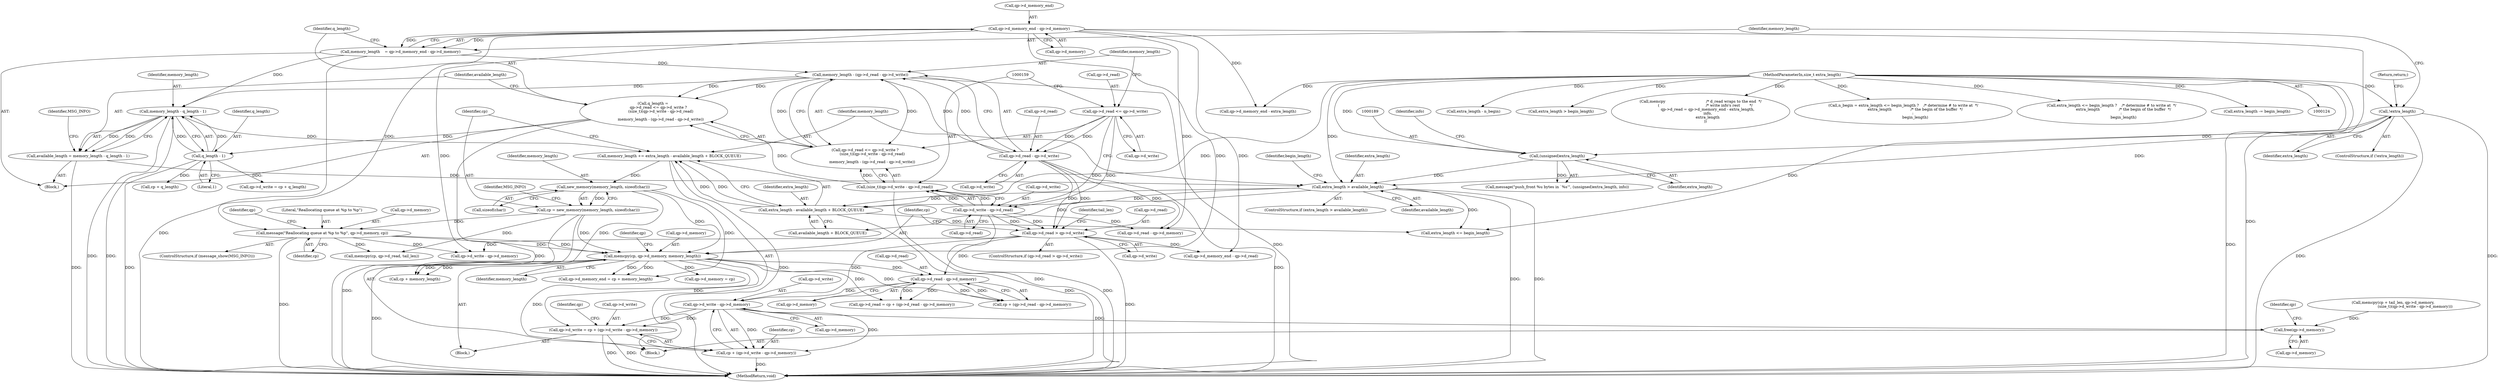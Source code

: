digraph "0_yodl_fd85f8c94182558ff1480d06a236d6fb927979a3@API" {
"1000299" [label="(Call,qp->d_write - qp->d_memory)"];
"1000220" [label="(Call,qp->d_read > qp->d_write)"];
"1000160" [label="(Call,qp->d_write - qp->d_read)"];
"1000151" [label="(Call,qp->d_read <= qp->d_write)"];
"1000169" [label="(Call,qp->d_read - qp->d_write)"];
"1000286" [label="(Call,qp->d_read - qp->d_memory)"];
"1000274" [label="(Call,memcpy(cp, qp->d_memory, memory_length))"];
"1000213" [label="(Call,message(\"Reallocating queue at %p to %p\", qp->d_memory, cp))"];
"1000141" [label="(Call,qp->d_memory_end - qp->d_memory)"];
"1000204" [label="(Call,cp = new_memory(memory_length, sizeof(char)))"];
"1000206" [label="(Call,new_memory(memory_length, sizeof(char)))"];
"1000197" [label="(Call,memory_length += extra_length - available_length + BLOCK_QUEUE)"];
"1000199" [label="(Call,extra_length - available_length + BLOCK_QUEUE)"];
"1000193" [label="(Call,extra_length > available_length)"];
"1000188" [label="(Call,(unsigned)extra_length)"];
"1000136" [label="(Call,!extra_length)"];
"1000126" [label="(MethodParameterIn,size_t extra_length)"];
"1000176" [label="(Call,available_length = memory_length - q_length - 1)"];
"1000178" [label="(Call,memory_length - q_length - 1)"];
"1000167" [label="(Call,memory_length - (qp->d_read - qp->d_write))"];
"1000139" [label="(Call,memory_length    = qp->d_memory_end - qp->d_memory)"];
"1000180" [label="(Call,q_length - 1)"];
"1000148" [label="(Call,q_length = \n        qp->d_read <= qp->d_write ?\n            (size_t)(qp->d_write - qp->d_read)\n        :\n            memory_length - (qp->d_read - qp->d_write))"];
"1000158" [label="(Call,(size_t)(qp->d_write - qp->d_read))"];
"1000293" [label="(Call,qp->d_write = cp + (qp->d_write - qp->d_memory))"];
"1000297" [label="(Call,cp + (qp->d_write - qp->d_memory))"];
"1000306" [label="(Call,free(qp->d_memory))"];
"1000192" [label="(ControlStructure,if (extra_length > available_length))"];
"1000317" [label="(Call,qp->d_memory = cp)"];
"1000194" [label="(Identifier,extra_length)"];
"1000126" [label="(MethodParameterIn,size_t extra_length)"];
"1000347" [label="(Call,extra_length - n_begin)"];
"1000307" [label="(Call,qp->d_memory)"];
"1000178" [label="(Call,memory_length - q_length - 1)"];
"1000290" [label="(Call,qp->d_memory)"];
"1000286" [label="(Call,qp->d_read - qp->d_memory)"];
"1000151" [label="(Call,qp->d_read <= qp->d_write)"];
"1000213" [label="(Call,message(\"Reallocating queue at %p to %p\", qp->d_memory, cp))"];
"1000287" [label="(Call,qp->d_read)"];
"1000282" [label="(Identifier,qp)"];
"1000208" [label="(Call,sizeof(char))"];
"1000168" [label="(Identifier,memory_length)"];
"1000371" [label="(MethodReturn,void)"];
"1000224" [label="(Call,qp->d_write)"];
"1000161" [label="(Call,qp->d_write)"];
"1000186" [label="(Call,message(\"push_front %u bytes in `%s'\", (unsigned)extra_length, info))"];
"1000352" [label="(Call,extra_length > begin_length)"];
"1000176" [label="(Call,available_length = memory_length - q_length - 1)"];
"1000306" [label="(Call,free(qp->d_memory))"];
"1000139" [label="(Call,memory_length    = qp->d_memory_end - qp->d_memory)"];
"1000359" [label="(Call,memcpy                                  /* d_read wraps to the end  */\n        (                                       /* write info's rest        */\n            qp->d_read = qp->d_memory_end - extra_length,\n            info,\n            extra_length\n        ))"];
"1000148" [label="(Call,q_length = \n        qp->d_read <= qp->d_write ?\n            (size_t)(qp->d_write - qp->d_read)\n        :\n            memory_length - (qp->d_read - qp->d_write))"];
"1000145" [label="(Call,qp->d_memory)"];
"1000220" [label="(Call,qp->d_read > qp->d_write)"];
"1000196" [label="(Block,)"];
"1000128" [label="(Block,)"];
"1000274" [label="(Call,memcpy(cp, qp->d_memory, memory_length))"];
"1000158" [label="(Call,(size_t)(qp->d_write - qp->d_read))"];
"1000199" [label="(Call,extra_length - available_length + BLOCK_QUEUE)"];
"1000264" [label="(Call,cp + q_length)"];
"1000280" [label="(Call,qp->d_read = cp + (qp->d_read - qp->d_memory))"];
"1000212" [label="(Identifier,MSG_INFO)"];
"1000190" [label="(Identifier,extra_length)"];
"1000200" [label="(Identifier,extra_length)"];
"1000197" [label="(Call,memory_length += extra_length - available_length + BLOCK_QUEUE)"];
"1000279" [label="(Identifier,memory_length)"];
"1000312" [label="(Identifier,qp)"];
"1000231" [label="(Call,qp->d_memory_end - qp->d_read)"];
"1000140" [label="(Identifier,memory_length)"];
"1000137" [label="(Identifier,extra_length)"];
"1000230" [label="(Identifier,tail_len)"];
"1000206" [label="(Call,new_memory(memory_length, sizeof(char)))"];
"1000303" [label="(Call,qp->d_memory)"];
"1000276" [label="(Call,qp->d_memory)"];
"1000323" [label="(Identifier,begin_length)"];
"1000273" [label="(Block,)"];
"1000275" [label="(Identifier,cp)"];
"1000215" [label="(Call,qp->d_memory)"];
"1000218" [label="(Identifier,cp)"];
"1000210" [label="(ControlStructure,if (message_show(MSG_INFO)))"];
"1000221" [label="(Call,qp->d_read)"];
"1000169" [label="(Call,qp->d_read - qp->d_write)"];
"1000185" [label="(Identifier,MSG_INFO)"];
"1000160" [label="(Call,qp->d_write - qp->d_read)"];
"1000205" [label="(Identifier,cp)"];
"1000193" [label="(Call,extra_length > available_length)"];
"1000177" [label="(Identifier,available_length)"];
"1000182" [label="(Literal,1)"];
"1000219" [label="(ControlStructure,if (qp->d_read > qp->d_write))"];
"1000222" [label="(Identifier,qp)"];
"1000138" [label="(Return,return;)"];
"1000141" [label="(Call,qp->d_memory_end - qp->d_memory)"];
"1000149" [label="(Identifier,q_length)"];
"1000155" [label="(Call,qp->d_write)"];
"1000195" [label="(Identifier,available_length)"];
"1000191" [label="(Identifier,info)"];
"1000135" [label="(ControlStructure,if (!extra_length))"];
"1000253" [label="(Call,qp->d_write - qp->d_memory)"];
"1000201" [label="(Call,available_length + BLOCK_QUEUE)"];
"1000308" [label="(Identifier,qp)"];
"1000170" [label="(Call,qp->d_read)"];
"1000299" [label="(Call,qp->d_write - qp->d_memory)"];
"1000331" [label="(Call,n_begin = extra_length <= begin_length ?    /* determine # to write at  */\n                    extra_length                /* the begin of the buffer  */\n                :\n                    begin_length)"];
"1000297" [label="(Call,cp + (qp->d_write - qp->d_memory))"];
"1000294" [label="(Call,qp->d_write)"];
"1000298" [label="(Identifier,cp)"];
"1000198" [label="(Identifier,memory_length)"];
"1000334" [label="(Call,extra_length <= begin_length)"];
"1000324" [label="(Call,qp->d_read - qp->d_memory)"];
"1000333" [label="(Call,extra_length <= begin_length ?    /* determine # to write at  */\n                    extra_length                /* the begin of the buffer  */\n                :\n                    begin_length)"];
"1000364" [label="(Call,qp->d_memory_end - extra_length)"];
"1000150" [label="(Call,qp->d_read <= qp->d_write ?\n            (size_t)(qp->d_write - qp->d_read)\n        :\n            memory_length - (qp->d_read - qp->d_write))"];
"1000238" [label="(Call,memcpy(cp, qp->d_read, tail_len))"];
"1000142" [label="(Call,qp->d_memory_end)"];
"1000179" [label="(Identifier,memory_length)"];
"1000181" [label="(Identifier,q_length)"];
"1000214" [label="(Literal,\"Reallocating queue at %p to %p\")"];
"1000314" [label="(Call,cp + memory_length)"];
"1000188" [label="(Call,(unsigned)extra_length)"];
"1000310" [label="(Call,qp->d_memory_end = cp + memory_length)"];
"1000284" [label="(Call,cp + (qp->d_read - qp->d_memory))"];
"1000152" [label="(Call,qp->d_read)"];
"1000173" [label="(Call,qp->d_write)"];
"1000244" [label="(Call,memcpy(cp + tail_len, qp->d_memory, \n                                    (size_t)(qp->d_write - qp->d_memory)))"];
"1000136" [label="(Call,!extra_length)"];
"1000164" [label="(Call,qp->d_read)"];
"1000300" [label="(Call,qp->d_write)"];
"1000260" [label="(Call,qp->d_write = cp + q_length)"];
"1000180" [label="(Call,q_length - 1)"];
"1000207" [label="(Identifier,memory_length)"];
"1000204" [label="(Call,cp = new_memory(memory_length, sizeof(char)))"];
"1000293" [label="(Call,qp->d_write = cp + (qp->d_write - qp->d_memory))"];
"1000356" [label="(Call,extra_length -= begin_length)"];
"1000167" [label="(Call,memory_length - (qp->d_read - qp->d_write))"];
"1000299" -> "1000297"  [label="AST: "];
"1000299" -> "1000303"  [label="CFG: "];
"1000300" -> "1000299"  [label="AST: "];
"1000303" -> "1000299"  [label="AST: "];
"1000297" -> "1000299"  [label="CFG: "];
"1000299" -> "1000293"  [label="DDG: "];
"1000299" -> "1000293"  [label="DDG: "];
"1000299" -> "1000297"  [label="DDG: "];
"1000299" -> "1000297"  [label="DDG: "];
"1000220" -> "1000299"  [label="DDG: "];
"1000286" -> "1000299"  [label="DDG: "];
"1000299" -> "1000306"  [label="DDG: "];
"1000220" -> "1000219"  [label="AST: "];
"1000220" -> "1000224"  [label="CFG: "];
"1000221" -> "1000220"  [label="AST: "];
"1000224" -> "1000220"  [label="AST: "];
"1000230" -> "1000220"  [label="CFG: "];
"1000275" -> "1000220"  [label="CFG: "];
"1000220" -> "1000371"  [label="DDG: "];
"1000160" -> "1000220"  [label="DDG: "];
"1000160" -> "1000220"  [label="DDG: "];
"1000169" -> "1000220"  [label="DDG: "];
"1000169" -> "1000220"  [label="DDG: "];
"1000220" -> "1000231"  [label="DDG: "];
"1000220" -> "1000253"  [label="DDG: "];
"1000220" -> "1000286"  [label="DDG: "];
"1000160" -> "1000158"  [label="AST: "];
"1000160" -> "1000164"  [label="CFG: "];
"1000161" -> "1000160"  [label="AST: "];
"1000164" -> "1000160"  [label="AST: "];
"1000158" -> "1000160"  [label="CFG: "];
"1000160" -> "1000371"  [label="DDG: "];
"1000160" -> "1000158"  [label="DDG: "];
"1000160" -> "1000158"  [label="DDG: "];
"1000151" -> "1000160"  [label="DDG: "];
"1000151" -> "1000160"  [label="DDG: "];
"1000160" -> "1000324"  [label="DDG: "];
"1000151" -> "1000150"  [label="AST: "];
"1000151" -> "1000155"  [label="CFG: "];
"1000152" -> "1000151"  [label="AST: "];
"1000155" -> "1000151"  [label="AST: "];
"1000159" -> "1000151"  [label="CFG: "];
"1000168" -> "1000151"  [label="CFG: "];
"1000151" -> "1000169"  [label="DDG: "];
"1000151" -> "1000169"  [label="DDG: "];
"1000169" -> "1000167"  [label="AST: "];
"1000169" -> "1000173"  [label="CFG: "];
"1000170" -> "1000169"  [label="AST: "];
"1000173" -> "1000169"  [label="AST: "];
"1000167" -> "1000169"  [label="CFG: "];
"1000169" -> "1000371"  [label="DDG: "];
"1000169" -> "1000167"  [label="DDG: "];
"1000169" -> "1000167"  [label="DDG: "];
"1000169" -> "1000324"  [label="DDG: "];
"1000286" -> "1000284"  [label="AST: "];
"1000286" -> "1000290"  [label="CFG: "];
"1000287" -> "1000286"  [label="AST: "];
"1000290" -> "1000286"  [label="AST: "];
"1000284" -> "1000286"  [label="CFG: "];
"1000286" -> "1000280"  [label="DDG: "];
"1000286" -> "1000280"  [label="DDG: "];
"1000286" -> "1000284"  [label="DDG: "];
"1000286" -> "1000284"  [label="DDG: "];
"1000274" -> "1000286"  [label="DDG: "];
"1000274" -> "1000273"  [label="AST: "];
"1000274" -> "1000279"  [label="CFG: "];
"1000275" -> "1000274"  [label="AST: "];
"1000276" -> "1000274"  [label="AST: "];
"1000279" -> "1000274"  [label="AST: "];
"1000282" -> "1000274"  [label="CFG: "];
"1000274" -> "1000371"  [label="DDG: "];
"1000213" -> "1000274"  [label="DDG: "];
"1000213" -> "1000274"  [label="DDG: "];
"1000204" -> "1000274"  [label="DDG: "];
"1000141" -> "1000274"  [label="DDG: "];
"1000206" -> "1000274"  [label="DDG: "];
"1000274" -> "1000280"  [label="DDG: "];
"1000274" -> "1000284"  [label="DDG: "];
"1000274" -> "1000293"  [label="DDG: "];
"1000274" -> "1000297"  [label="DDG: "];
"1000274" -> "1000310"  [label="DDG: "];
"1000274" -> "1000310"  [label="DDG: "];
"1000274" -> "1000314"  [label="DDG: "];
"1000274" -> "1000314"  [label="DDG: "];
"1000274" -> "1000317"  [label="DDG: "];
"1000213" -> "1000210"  [label="AST: "];
"1000213" -> "1000218"  [label="CFG: "];
"1000214" -> "1000213"  [label="AST: "];
"1000215" -> "1000213"  [label="AST: "];
"1000218" -> "1000213"  [label="AST: "];
"1000222" -> "1000213"  [label="CFG: "];
"1000213" -> "1000371"  [label="DDG: "];
"1000141" -> "1000213"  [label="DDG: "];
"1000204" -> "1000213"  [label="DDG: "];
"1000213" -> "1000238"  [label="DDG: "];
"1000213" -> "1000253"  [label="DDG: "];
"1000141" -> "1000139"  [label="AST: "];
"1000141" -> "1000145"  [label="CFG: "];
"1000142" -> "1000141"  [label="AST: "];
"1000145" -> "1000141"  [label="AST: "];
"1000139" -> "1000141"  [label="CFG: "];
"1000141" -> "1000371"  [label="DDG: "];
"1000141" -> "1000139"  [label="DDG: "];
"1000141" -> "1000139"  [label="DDG: "];
"1000141" -> "1000231"  [label="DDG: "];
"1000141" -> "1000253"  [label="DDG: "];
"1000141" -> "1000324"  [label="DDG: "];
"1000141" -> "1000364"  [label="DDG: "];
"1000204" -> "1000196"  [label="AST: "];
"1000204" -> "1000206"  [label="CFG: "];
"1000205" -> "1000204"  [label="AST: "];
"1000206" -> "1000204"  [label="AST: "];
"1000212" -> "1000204"  [label="CFG: "];
"1000204" -> "1000371"  [label="DDG: "];
"1000206" -> "1000204"  [label="DDG: "];
"1000204" -> "1000238"  [label="DDG: "];
"1000206" -> "1000208"  [label="CFG: "];
"1000207" -> "1000206"  [label="AST: "];
"1000208" -> "1000206"  [label="AST: "];
"1000197" -> "1000206"  [label="DDG: "];
"1000206" -> "1000310"  [label="DDG: "];
"1000206" -> "1000314"  [label="DDG: "];
"1000197" -> "1000196"  [label="AST: "];
"1000197" -> "1000199"  [label="CFG: "];
"1000198" -> "1000197"  [label="AST: "];
"1000199" -> "1000197"  [label="AST: "];
"1000205" -> "1000197"  [label="CFG: "];
"1000197" -> "1000371"  [label="DDG: "];
"1000199" -> "1000197"  [label="DDG: "];
"1000199" -> "1000197"  [label="DDG: "];
"1000178" -> "1000197"  [label="DDG: "];
"1000199" -> "1000201"  [label="CFG: "];
"1000200" -> "1000199"  [label="AST: "];
"1000201" -> "1000199"  [label="AST: "];
"1000199" -> "1000371"  [label="DDG: "];
"1000193" -> "1000199"  [label="DDG: "];
"1000193" -> "1000199"  [label="DDG: "];
"1000126" -> "1000199"  [label="DDG: "];
"1000199" -> "1000334"  [label="DDG: "];
"1000193" -> "1000192"  [label="AST: "];
"1000193" -> "1000195"  [label="CFG: "];
"1000194" -> "1000193"  [label="AST: "];
"1000195" -> "1000193"  [label="AST: "];
"1000198" -> "1000193"  [label="CFG: "];
"1000323" -> "1000193"  [label="CFG: "];
"1000193" -> "1000371"  [label="DDG: "];
"1000193" -> "1000371"  [label="DDG: "];
"1000188" -> "1000193"  [label="DDG: "];
"1000136" -> "1000193"  [label="DDG: "];
"1000126" -> "1000193"  [label="DDG: "];
"1000176" -> "1000193"  [label="DDG: "];
"1000193" -> "1000201"  [label="DDG: "];
"1000193" -> "1000334"  [label="DDG: "];
"1000188" -> "1000186"  [label="AST: "];
"1000188" -> "1000190"  [label="CFG: "];
"1000189" -> "1000188"  [label="AST: "];
"1000190" -> "1000188"  [label="AST: "];
"1000191" -> "1000188"  [label="CFG: "];
"1000188" -> "1000186"  [label="DDG: "];
"1000136" -> "1000188"  [label="DDG: "];
"1000126" -> "1000188"  [label="DDG: "];
"1000136" -> "1000135"  [label="AST: "];
"1000136" -> "1000137"  [label="CFG: "];
"1000137" -> "1000136"  [label="AST: "];
"1000138" -> "1000136"  [label="CFG: "];
"1000140" -> "1000136"  [label="CFG: "];
"1000136" -> "1000371"  [label="DDG: "];
"1000136" -> "1000371"  [label="DDG: "];
"1000126" -> "1000136"  [label="DDG: "];
"1000126" -> "1000124"  [label="AST: "];
"1000126" -> "1000371"  [label="DDG: "];
"1000126" -> "1000331"  [label="DDG: "];
"1000126" -> "1000334"  [label="DDG: "];
"1000126" -> "1000333"  [label="DDG: "];
"1000126" -> "1000347"  [label="DDG: "];
"1000126" -> "1000352"  [label="DDG: "];
"1000126" -> "1000356"  [label="DDG: "];
"1000126" -> "1000364"  [label="DDG: "];
"1000126" -> "1000359"  [label="DDG: "];
"1000176" -> "1000128"  [label="AST: "];
"1000176" -> "1000178"  [label="CFG: "];
"1000177" -> "1000176"  [label="AST: "];
"1000178" -> "1000176"  [label="AST: "];
"1000185" -> "1000176"  [label="CFG: "];
"1000176" -> "1000371"  [label="DDG: "];
"1000178" -> "1000176"  [label="DDG: "];
"1000178" -> "1000176"  [label="DDG: "];
"1000178" -> "1000180"  [label="CFG: "];
"1000179" -> "1000178"  [label="AST: "];
"1000180" -> "1000178"  [label="AST: "];
"1000178" -> "1000371"  [label="DDG: "];
"1000178" -> "1000371"  [label="DDG: "];
"1000167" -> "1000178"  [label="DDG: "];
"1000139" -> "1000178"  [label="DDG: "];
"1000180" -> "1000178"  [label="DDG: "];
"1000180" -> "1000178"  [label="DDG: "];
"1000167" -> "1000150"  [label="AST: "];
"1000168" -> "1000167"  [label="AST: "];
"1000150" -> "1000167"  [label="CFG: "];
"1000167" -> "1000371"  [label="DDG: "];
"1000167" -> "1000148"  [label="DDG: "];
"1000167" -> "1000148"  [label="DDG: "];
"1000167" -> "1000150"  [label="DDG: "];
"1000167" -> "1000150"  [label="DDG: "];
"1000139" -> "1000167"  [label="DDG: "];
"1000139" -> "1000128"  [label="AST: "];
"1000140" -> "1000139"  [label="AST: "];
"1000149" -> "1000139"  [label="CFG: "];
"1000139" -> "1000371"  [label="DDG: "];
"1000180" -> "1000182"  [label="CFG: "];
"1000181" -> "1000180"  [label="AST: "];
"1000182" -> "1000180"  [label="AST: "];
"1000180" -> "1000371"  [label="DDG: "];
"1000148" -> "1000180"  [label="DDG: "];
"1000180" -> "1000260"  [label="DDG: "];
"1000180" -> "1000264"  [label="DDG: "];
"1000148" -> "1000128"  [label="AST: "];
"1000148" -> "1000150"  [label="CFG: "];
"1000149" -> "1000148"  [label="AST: "];
"1000150" -> "1000148"  [label="AST: "];
"1000177" -> "1000148"  [label="CFG: "];
"1000148" -> "1000371"  [label="DDG: "];
"1000158" -> "1000148"  [label="DDG: "];
"1000158" -> "1000150"  [label="AST: "];
"1000159" -> "1000158"  [label="AST: "];
"1000150" -> "1000158"  [label="CFG: "];
"1000158" -> "1000371"  [label="DDG: "];
"1000158" -> "1000150"  [label="DDG: "];
"1000293" -> "1000273"  [label="AST: "];
"1000293" -> "1000297"  [label="CFG: "];
"1000294" -> "1000293"  [label="AST: "];
"1000297" -> "1000293"  [label="AST: "];
"1000308" -> "1000293"  [label="CFG: "];
"1000293" -> "1000371"  [label="DDG: "];
"1000293" -> "1000371"  [label="DDG: "];
"1000298" -> "1000297"  [label="AST: "];
"1000297" -> "1000371"  [label="DDG: "];
"1000306" -> "1000196"  [label="AST: "];
"1000306" -> "1000307"  [label="CFG: "];
"1000307" -> "1000306"  [label="AST: "];
"1000312" -> "1000306"  [label="CFG: "];
"1000244" -> "1000306"  [label="DDG: "];
}
